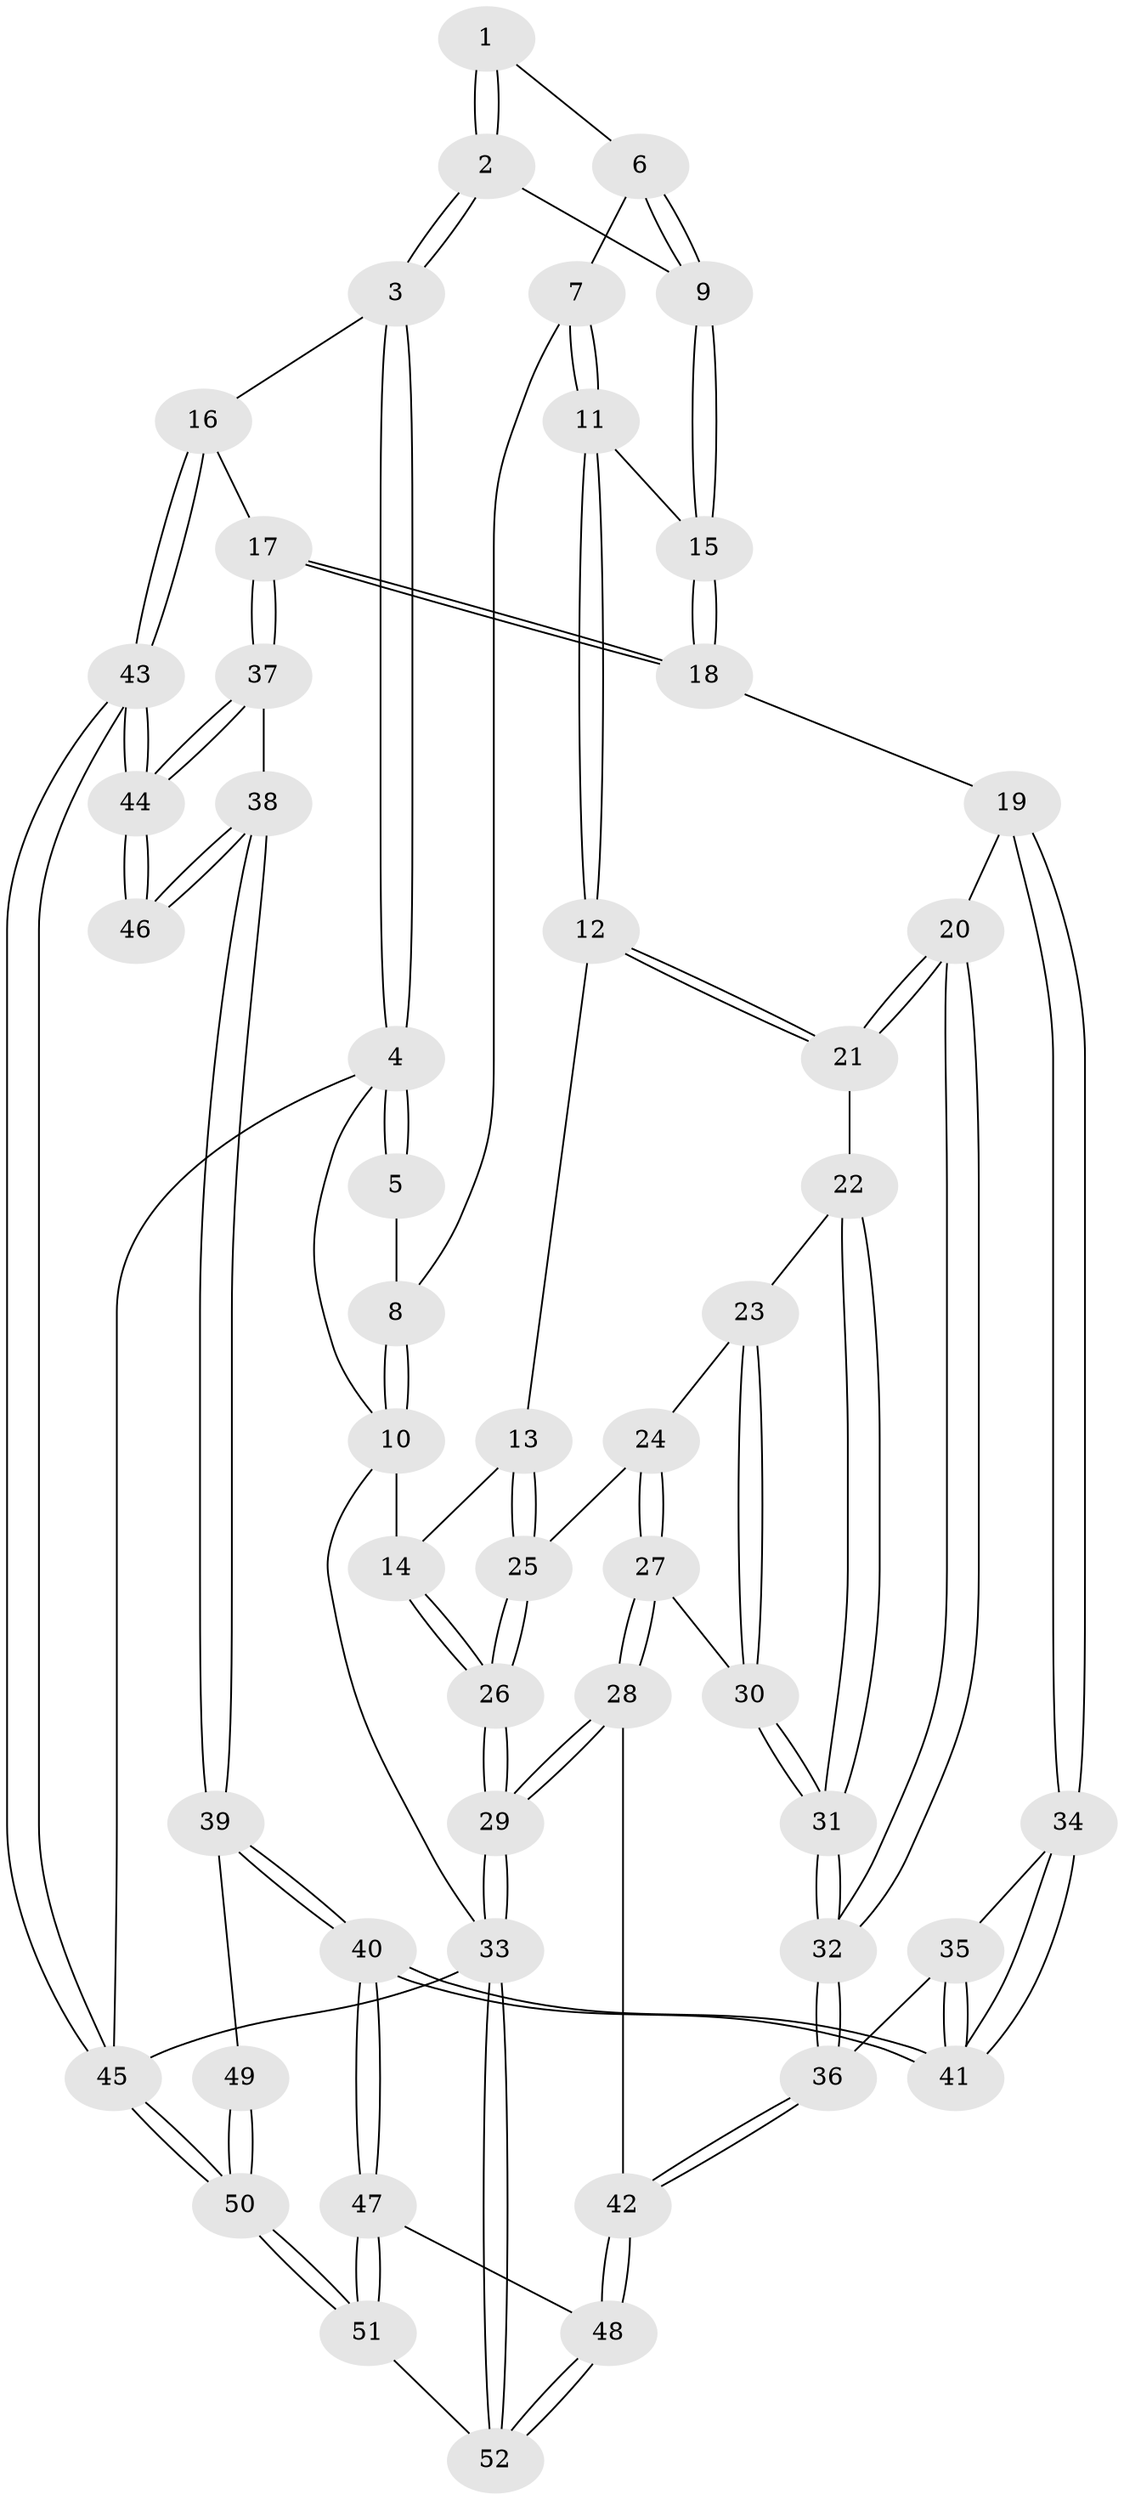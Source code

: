 // coarse degree distribution, {2: 0.1, 5: 0.2, 3: 0.23333333333333334, 4: 0.4, 6: 0.03333333333333333, 7: 0.03333333333333333}
// Generated by graph-tools (version 1.1) at 2025/52/02/27/25 19:52:37]
// undirected, 52 vertices, 127 edges
graph export_dot {
graph [start="1"]
  node [color=gray90,style=filled];
  1 [pos="+0.6759611970203728+0"];
  2 [pos="+0.7531079141659753+0.16205454262771082"];
  3 [pos="+1+0"];
  4 [pos="+1+0"];
  5 [pos="+0.6185007593486167+0"];
  6 [pos="+0.608557958781899+0.09247167493222254"];
  7 [pos="+0.38765781904249924+0.044552644057943624"];
  8 [pos="+0.3771254209564256+0"];
  9 [pos="+0.7401937307428987+0.17588280604000994"];
  10 [pos="+0+0"];
  11 [pos="+0.3837176843970876+0.08341528213869483"];
  12 [pos="+0.33694610443022255+0.2690592031445431"];
  13 [pos="+0.27138740442459297+0.2708303443196169"];
  14 [pos="+0+0.09038262925591233"];
  15 [pos="+0.7219150832156149+0.20860606352404373"];
  16 [pos="+1+0.43710542986118234"];
  17 [pos="+0.8225542334175665+0.49440126280925"];
  18 [pos="+0.6686047900741887+0.39322947373181943"];
  19 [pos="+0.4745126657394476+0.4152686748284866"];
  20 [pos="+0.44077943559335564+0.3958638386398892"];
  21 [pos="+0.3889409758052973+0.34729485477402783"];
  22 [pos="+0.2054573625268852+0.5071651035435754"];
  23 [pos="+0.15541561438922027+0.5050347018227832"];
  24 [pos="+0.07851577098310111+0.4635139184738993"];
  25 [pos="+0.07459562975180344+0.4549951938000494"];
  26 [pos="+0+0.3614832648394488"];
  27 [pos="+0.06779360035572518+0.6060770507647407"];
  28 [pos="+0+0.6907065244030718"];
  29 [pos="+0+0.7084009607936624"];
  30 [pos="+0.13476036539727165+0.6091890115124409"];
  31 [pos="+0.20688371855296822+0.6346265211975257"];
  32 [pos="+0.22990017090644715+0.6566629116969118"];
  33 [pos="+0+1"];
  34 [pos="+0.4750644396041981+0.4343695547110058"];
  35 [pos="+0.3315221295645744+0.7076469048939135"];
  36 [pos="+0.2451540247854217+0.7129566030702051"];
  37 [pos="+0.8015091926265397+0.578622026095608"];
  38 [pos="+0.7531478381387617+0.6663449094870222"];
  39 [pos="+0.6711576018749063+0.7752167955355049"];
  40 [pos="+0.5703622083948213+0.832976146930263"];
  41 [pos="+0.5493711728754664+0.8007438442177732"];
  42 [pos="+0.19476720825071703+0.8071458008370649"];
  43 [pos="+1+0.9996447808440805"];
  44 [pos="+0.9888260703891883+0.8301852198895895"];
  45 [pos="+1+1"];
  46 [pos="+0.9226277331181925+0.8187752363975733"];
  47 [pos="+0.5358511669251655+0.9858753951428991"];
  48 [pos="+0.19554513817481087+0.8133204829745116"];
  49 [pos="+0.7909132529854458+0.823740913437257"];
  50 [pos="+1+1"];
  51 [pos="+0.5484173736122434+1"];
  52 [pos="+0+1"];
  1 -- 2;
  1 -- 2;
  1 -- 6;
  2 -- 3;
  2 -- 3;
  2 -- 9;
  3 -- 4;
  3 -- 4;
  3 -- 16;
  4 -- 5;
  4 -- 5;
  4 -- 10;
  4 -- 45;
  5 -- 8;
  6 -- 7;
  6 -- 9;
  6 -- 9;
  7 -- 8;
  7 -- 11;
  7 -- 11;
  8 -- 10;
  8 -- 10;
  9 -- 15;
  9 -- 15;
  10 -- 14;
  10 -- 33;
  11 -- 12;
  11 -- 12;
  11 -- 15;
  12 -- 13;
  12 -- 21;
  12 -- 21;
  13 -- 14;
  13 -- 25;
  13 -- 25;
  14 -- 26;
  14 -- 26;
  15 -- 18;
  15 -- 18;
  16 -- 17;
  16 -- 43;
  16 -- 43;
  17 -- 18;
  17 -- 18;
  17 -- 37;
  17 -- 37;
  18 -- 19;
  19 -- 20;
  19 -- 34;
  19 -- 34;
  20 -- 21;
  20 -- 21;
  20 -- 32;
  20 -- 32;
  21 -- 22;
  22 -- 23;
  22 -- 31;
  22 -- 31;
  23 -- 24;
  23 -- 30;
  23 -- 30;
  24 -- 25;
  24 -- 27;
  24 -- 27;
  25 -- 26;
  25 -- 26;
  26 -- 29;
  26 -- 29;
  27 -- 28;
  27 -- 28;
  27 -- 30;
  28 -- 29;
  28 -- 29;
  28 -- 42;
  29 -- 33;
  29 -- 33;
  30 -- 31;
  30 -- 31;
  31 -- 32;
  31 -- 32;
  32 -- 36;
  32 -- 36;
  33 -- 52;
  33 -- 52;
  33 -- 45;
  34 -- 35;
  34 -- 41;
  34 -- 41;
  35 -- 36;
  35 -- 41;
  35 -- 41;
  36 -- 42;
  36 -- 42;
  37 -- 38;
  37 -- 44;
  37 -- 44;
  38 -- 39;
  38 -- 39;
  38 -- 46;
  38 -- 46;
  39 -- 40;
  39 -- 40;
  39 -- 49;
  40 -- 41;
  40 -- 41;
  40 -- 47;
  40 -- 47;
  42 -- 48;
  42 -- 48;
  43 -- 44;
  43 -- 44;
  43 -- 45;
  43 -- 45;
  44 -- 46;
  44 -- 46;
  45 -- 50;
  45 -- 50;
  47 -- 48;
  47 -- 51;
  47 -- 51;
  48 -- 52;
  48 -- 52;
  49 -- 50;
  49 -- 50;
  50 -- 51;
  50 -- 51;
  51 -- 52;
}
